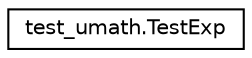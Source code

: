 digraph "Graphical Class Hierarchy"
{
 // LATEX_PDF_SIZE
  edge [fontname="Helvetica",fontsize="10",labelfontname="Helvetica",labelfontsize="10"];
  node [fontname="Helvetica",fontsize="10",shape=record];
  rankdir="LR";
  Node0 [label="test_umath.TestExp",height=0.2,width=0.4,color="black", fillcolor="white", style="filled",URL="$classtest__umath_1_1TestExp.html",tooltip=" "];
}
